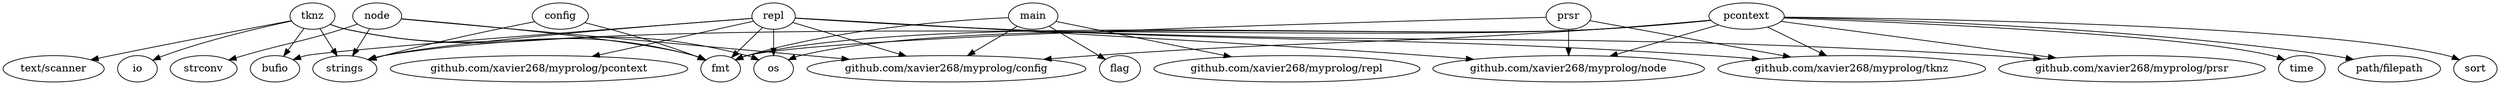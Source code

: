 // Autogenerated on  2022-08-04 11:01:53.058322103 +0200 CEST m=+0.002988621
strict digraph {
"tknz" -> "bufio"
"tknz" -> "fmt"
"tknz" -> "io"
"tknz" -> "os"
"tknz" -> "strings"
"tknz" -> "text/scanner"
"main" -> "flag"
"main" -> "fmt"
"main" -> "github.com/xavier268/myprolog/config"
"main" -> "github.com/xavier268/myprolog/repl"
"config" -> "fmt"
"config" -> "strings"
"node" -> "fmt"
"node" -> "strings"
"node" -> "github.com/xavier268/myprolog/config"
"node" -> "fmt"
"node" -> "strconv"
"node" -> "strings"
"pcontext" -> "fmt"
"pcontext" -> "strings"
"pcontext" -> "time"
"pcontext" -> "github.com/xavier268/myprolog/node"
"pcontext" -> "fmt"
"pcontext" -> "strings"
"pcontext" -> "github.com/xavier268/myprolog/config"
"pcontext" -> "fmt"
"pcontext" -> "github.com/xavier268/myprolog/config"
"pcontext" -> "github.com/xavier268/myprolog/node"
"pcontext" -> "fmt"
"pcontext" -> "github.com/xavier268/myprolog/config"
"pcontext" -> "github.com/xavier268/myprolog/node"
"pcontext" -> "fmt"
"pcontext" -> "github.com/xavier268/myprolog/config"
"pcontext" -> "github.com/xavier268/myprolog/node"
"pcontext" -> "fmt"
"pcontext" -> "os"
"pcontext" -> "path/filepath"
"pcontext" -> "github.com/xavier268/myprolog/config"
"pcontext" -> "github.com/xavier268/myprolog/node"
"pcontext" -> "github.com/xavier268/myprolog/prsr"
"pcontext" -> "github.com/xavier268/myprolog/tknz"
"pcontext" -> "fmt"
"pcontext" -> "github.com/xavier268/myprolog/config"
"pcontext" -> "github.com/xavier268/myprolog/node"
"pcontext" -> "fmt"
"pcontext" -> "sort"
"pcontext" -> "strings"
"pcontext" -> "github.com/xavier268/myprolog/config"
"pcontext" -> "github.com/xavier268/myprolog/node"
"prsr" -> "fmt"
"prsr" -> "github.com/xavier268/myprolog/node"
"prsr" -> "github.com/xavier268/myprolog/tknz"
"repl" -> "bufio"
"repl" -> "fmt"
"repl" -> "os"
"repl" -> "strings"
"repl" -> "github.com/xavier268/myprolog/config"
"repl" -> "github.com/xavier268/myprolog/node"
"repl" -> "github.com/xavier268/myprolog/pcontext"
"repl" -> "github.com/xavier268/myprolog/prsr"
"repl" -> "github.com/xavier268/myprolog/tknz"
}
